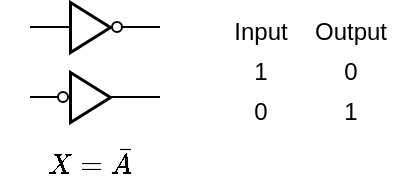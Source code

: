 <mxfile version="17.2.1" type="device"><diagram id="AiuOz78oAv4ZVgEGZqTH" name="第 1 页"><mxGraphModel dx="314" dy="219" grid="1" gridSize="5" guides="1" tooltips="1" connect="1" arrows="1" fold="1" page="1" pageScale="1" pageWidth="827" pageHeight="1169" math="1" shadow="0"><root><mxCell id="0"/><mxCell id="1" parent="0"/><mxCell id="tb5dq6tMhRbzoHlvJFR8-2" value="" style="triangle;whiteSpace=wrap;html=1;strokeWidth=1.5;" vertex="1" parent="1"><mxGeometry x="85" y="75" width="20" height="25" as="geometry"/></mxCell><mxCell id="tb5dq6tMhRbzoHlvJFR8-3" value="" style="ellipse;whiteSpace=wrap;html=1;aspect=fixed;strokeWidth=1;" vertex="1" parent="1"><mxGeometry x="106" y="85" width="5" height="5" as="geometry"/></mxCell><mxCell id="tb5dq6tMhRbzoHlvJFR8-4" value="" style="endArrow=none;html=1;rounded=0;exitX=1;exitY=0.5;exitDx=0;exitDy=0;" edge="1" parent="1" source="tb5dq6tMhRbzoHlvJFR8-3"><mxGeometry width="50" height="50" relative="1" as="geometry"><mxPoint x="120" y="140" as="sourcePoint"/><mxPoint x="130" y="87.5" as="targetPoint"/></mxGeometry></mxCell><mxCell id="tb5dq6tMhRbzoHlvJFR8-5" value="" style="endArrow=none;html=1;rounded=0;entryX=0;entryY=0.5;entryDx=0;entryDy=0;" edge="1" parent="1" target="tb5dq6tMhRbzoHlvJFR8-2"><mxGeometry width="50" height="50" relative="1" as="geometry"><mxPoint x="65" y="87.5" as="sourcePoint"/><mxPoint x="110" y="80" as="targetPoint"/></mxGeometry></mxCell><mxCell id="tb5dq6tMhRbzoHlvJFR8-6" value="" style="triangle;whiteSpace=wrap;html=1;strokeWidth=1.5;" vertex="1" parent="1"><mxGeometry x="85" y="110" width="20" height="25" as="geometry"/></mxCell><mxCell id="tb5dq6tMhRbzoHlvJFR8-8" value="" style="endArrow=none;html=1;rounded=0;exitX=1;exitY=0.5;exitDx=0;exitDy=0;" edge="1" parent="1" source="tb5dq6tMhRbzoHlvJFR8-6"><mxGeometry width="50" height="50" relative="1" as="geometry"><mxPoint x="120" y="175" as="sourcePoint"/><mxPoint x="130" y="122.5" as="targetPoint"/></mxGeometry></mxCell><mxCell id="tb5dq6tMhRbzoHlvJFR8-9" value="" style="endArrow=none;html=1;rounded=0;entryX=0;entryY=0.5;entryDx=0;entryDy=0;startArrow=none;" edge="1" parent="1" target="tb5dq6tMhRbzoHlvJFR8-6" source="tb5dq6tMhRbzoHlvJFR8-7"><mxGeometry width="50" height="50" relative="1" as="geometry"><mxPoint x="65" y="122.5" as="sourcePoint"/><mxPoint x="110" y="115" as="targetPoint"/></mxGeometry></mxCell><mxCell id="tb5dq6tMhRbzoHlvJFR8-7" value="" style="ellipse;whiteSpace=wrap;html=1;aspect=fixed;strokeWidth=1;" vertex="1" parent="1"><mxGeometry x="79" y="120" width="5" height="5" as="geometry"/></mxCell><mxCell id="tb5dq6tMhRbzoHlvJFR8-10" value="" style="endArrow=none;html=1;rounded=0;entryX=0;entryY=0.5;entryDx=0;entryDy=0;" edge="1" parent="1" target="tb5dq6tMhRbzoHlvJFR8-7"><mxGeometry width="50" height="50" relative="1" as="geometry"><mxPoint x="65" y="122.5" as="sourcePoint"/><mxPoint x="75" y="130" as="targetPoint"/></mxGeometry></mxCell><mxCell id="tb5dq6tMhRbzoHlvJFR8-11" value="$$X=\bar{A}$$" style="text;html=1;align=center;verticalAlign=middle;resizable=0;points=[];autosize=1;strokeColor=none;fillColor=none;" vertex="1" parent="1"><mxGeometry x="50" y="145" width="90" height="20" as="geometry"/></mxCell><mxCell id="tb5dq6tMhRbzoHlvJFR8-12" value="Input" style="text;html=1;align=center;verticalAlign=middle;resizable=0;points=[];autosize=1;strokeColor=none;fillColor=none;" vertex="1" parent="1"><mxGeometry x="160" y="80" width="40" height="20" as="geometry"/></mxCell><mxCell id="tb5dq6tMhRbzoHlvJFR8-13" value="Output" style="text;html=1;align=center;verticalAlign=middle;resizable=0;points=[];autosize=1;strokeColor=none;fillColor=none;" vertex="1" parent="1"><mxGeometry x="200" y="80" width="50" height="20" as="geometry"/></mxCell><mxCell id="tb5dq6tMhRbzoHlvJFR8-14" value="1" style="text;html=1;align=center;verticalAlign=middle;resizable=0;points=[];autosize=1;strokeColor=none;fillColor=none;" vertex="1" parent="1"><mxGeometry x="170" y="100" width="20" height="20" as="geometry"/></mxCell><mxCell id="tb5dq6tMhRbzoHlvJFR8-15" value="0" style="text;html=1;align=center;verticalAlign=middle;resizable=0;points=[];autosize=1;strokeColor=none;fillColor=none;" vertex="1" parent="1"><mxGeometry x="215" y="100" width="20" height="20" as="geometry"/></mxCell><mxCell id="tb5dq6tMhRbzoHlvJFR8-16" value="0" style="text;html=1;align=center;verticalAlign=middle;resizable=0;points=[];autosize=1;strokeColor=none;fillColor=none;" vertex="1" parent="1"><mxGeometry x="170" y="120" width="20" height="20" as="geometry"/></mxCell><mxCell id="tb5dq6tMhRbzoHlvJFR8-17" value="1" style="text;html=1;align=center;verticalAlign=middle;resizable=0;points=[];autosize=1;strokeColor=none;fillColor=none;" vertex="1" parent="1"><mxGeometry x="215" y="120" width="20" height="20" as="geometry"/></mxCell></root></mxGraphModel></diagram></mxfile>